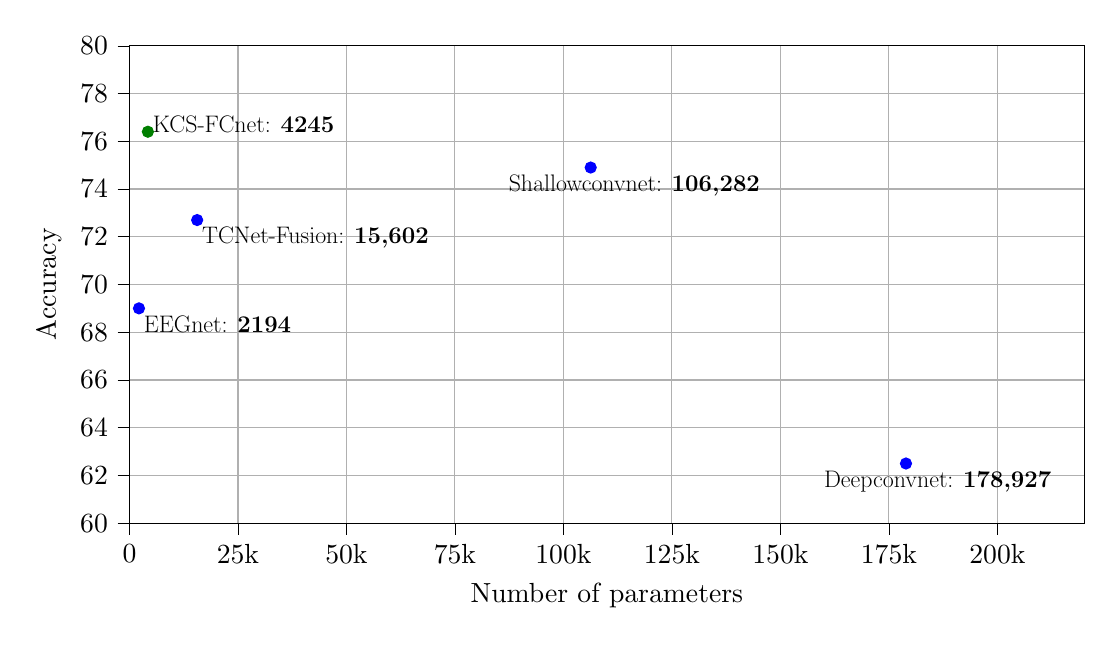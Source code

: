 % This file was created with tikzplotlib v0.10.1.
\begin{tikzpicture}

\definecolor{darkgray176}{RGB}{176,176,176}
\definecolor{green01270}{RGB}{0,127,0}

\begin{axis}[
tick align=outside,
tick pos=left,
x grid style={darkgray176},
xlabel={Number of parameters},
ylabel={Accuracy},
xmin=0, xmax=220000,
xtick style={color=black},
xtick={0,25000,50000,75000,100000,125000,150000,175000,200000},
xticklabels={0,25k,50k,75k,100k,125k,150k,175k,200k},
y grid style={darkgray176},
ymin=60, ymax=80,
ytick = {60,62,64,66,68,70,72,74,76,78,80},
ytick style={color=black},
grid=both,
%ymajorgrids=true,
% only scale the axis, not the axis including the ticks and labels
scale only axis=true,
scaled x ticks = false,
% set `width' and `height' to the desired values
width=\textwidth,
height=0.5\textwidth,
]
%\draw[step=5mm,black!15!white, very thin] (0,60) grid (200000,80);
\addplot [draw=blue, draw=none, fill=blue, mark=*]
table{%
x  y
2194 69
};
\addplot [draw=green01270, draw=none, fill=green01270, mark=*]
table{%
x  y
4245 76.4
};
\addplot [draw=blue, draw=none, fill=blue, mark=*]
table{%
x  y
178927 62.5
};
\addplot [draw=blue, draw=none, fill=blue, mark=*]
table{%
x  y
106282 74.9
};
\addplot [draw=blue, draw=none, fill=blue, mark=*]
table{%
x  y
15602 72.7
};
\draw (axis cs:2194,68) node[
  scale=0.5,
  anchor=base west,
  text=black,
  rotate=0.0
]{\LARGE{EEGnet:  \textbf{2194}}};
\draw (axis cs:4245,76.37) node[
  scale=0.5,
  anchor=base west,
  text=black,
  rotate=0.0
]{\LARGE{KCS-FCnet:  \textbf{4245}}};
\draw (axis cs:158927,61.5) node[
  scale=0.5,
  anchor=base west,
  text=black,
  rotate=0.0
]{\LARGE{Deepconvnet:  \textbf{178,927}}};
\draw (axis cs:86282,73.9) node[
  scale=0.5,
  anchor=base west,
  text=black,
  rotate=0.0
]{\LARGE{Shallowconvnet:  \textbf{106,282}}};
\draw (axis cs:15602,71.7) node[
  scale=0.5,
  anchor=base west,
  text=black,
  rotate=0.0
]{\LARGE{TCNet-Fusion:  \textbf{15,602}}};
\end{axis}

\end{tikzpicture}
